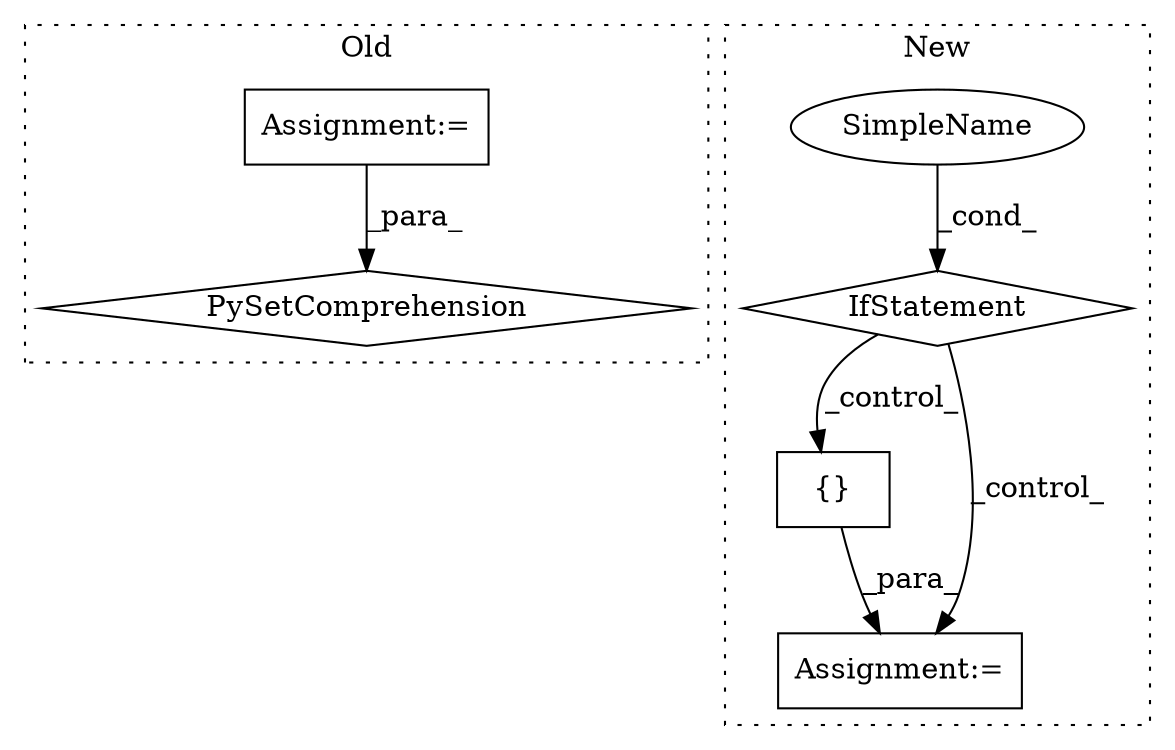 digraph G {
subgraph cluster0 {
1 [label="PySetComprehension" a="111" s="1607" l="118" shape="diamond"];
6 [label="Assignment:=" a="7" s="1688" l="29" shape="box"];
label = "Old";
style="dotted";
}
subgraph cluster1 {
2 [label="{}" a="4" s="1903,1909" l="1,1" shape="box"];
3 [label="IfStatement" a="25" s="1726,1777" l="10,2" shape="diamond"];
4 [label="SimpleName" a="42" s="" l="" shape="ellipse"];
5 [label="Assignment:=" a="7" s="1893" l="1" shape="box"];
label = "New";
style="dotted";
}
2 -> 5 [label="_para_"];
3 -> 2 [label="_control_"];
3 -> 5 [label="_control_"];
4 -> 3 [label="_cond_"];
6 -> 1 [label="_para_"];
}